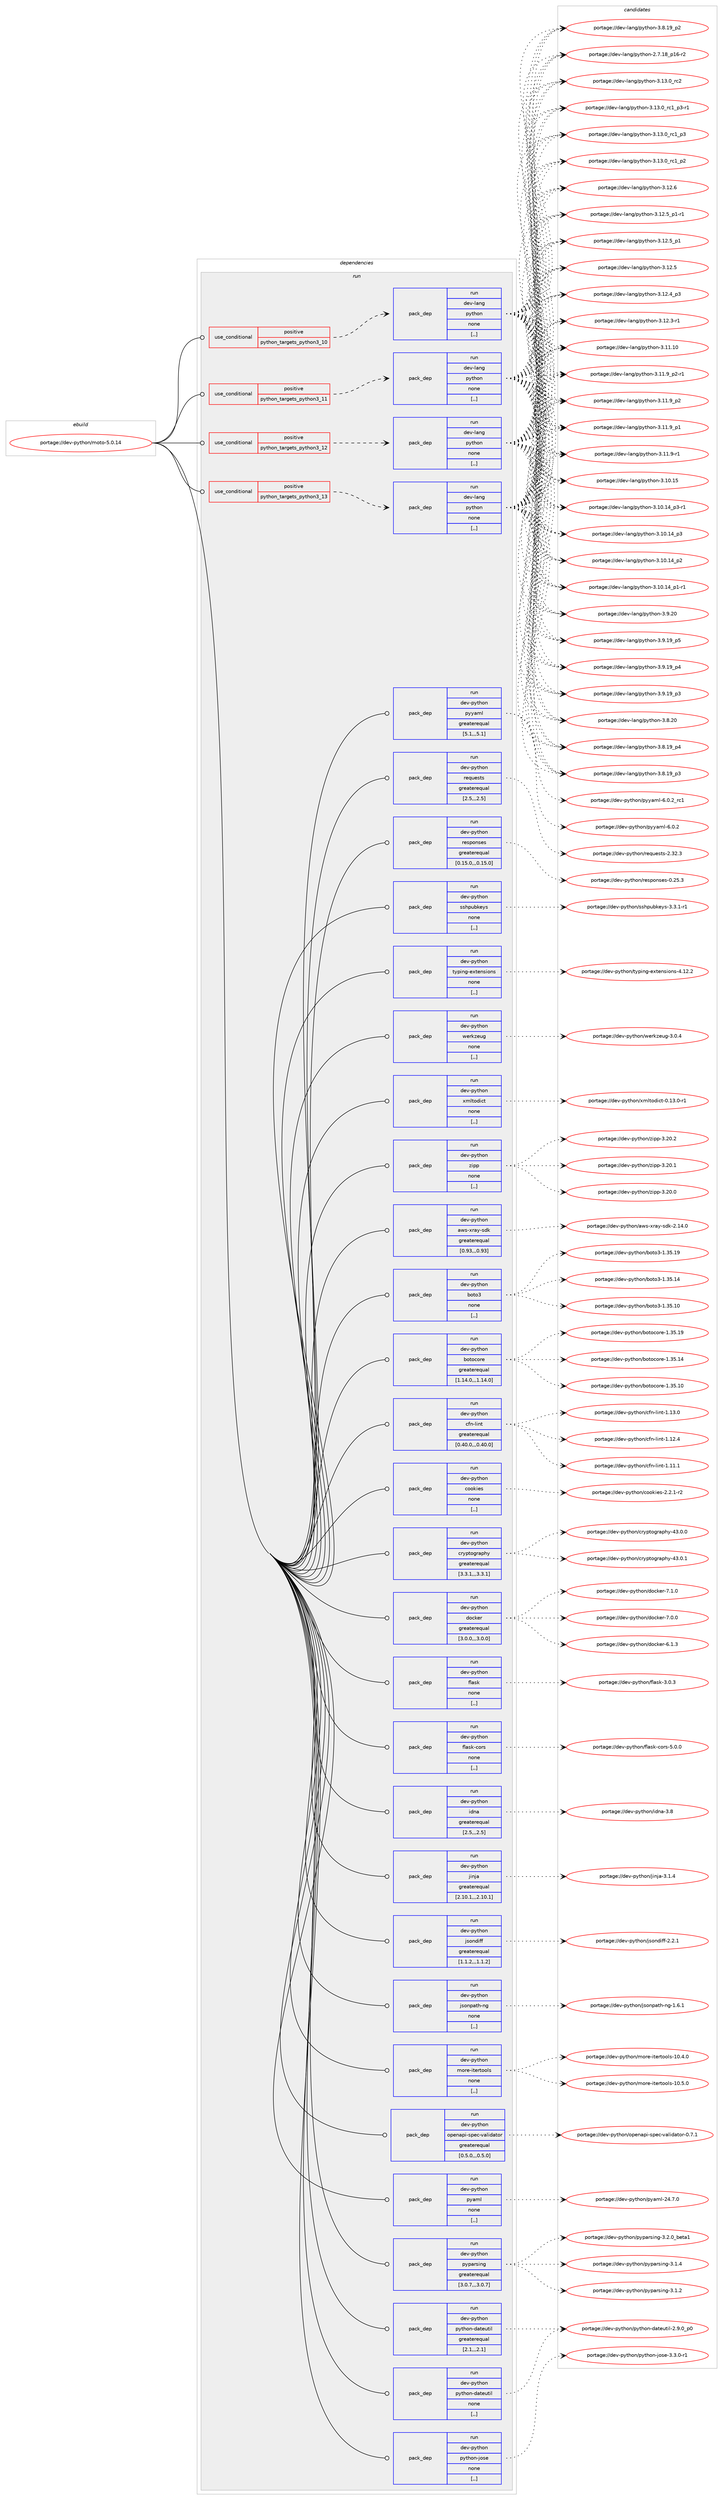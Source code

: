 digraph prolog {

# *************
# Graph options
# *************

newrank=true;
concentrate=true;
compound=true;
graph [rankdir=LR,fontname=Helvetica,fontsize=10,ranksep=1.5];#, ranksep=2.5, nodesep=0.2];
edge  [arrowhead=vee];
node  [fontname=Helvetica,fontsize=10];

# **********
# The ebuild
# **********

subgraph cluster_leftcol {
color=gray;
label=<<i>ebuild</i>>;
id [label="portage://dev-python/moto-5.0.14", color=red, width=4, href="../dev-python/moto-5.0.14.svg"];
}

# ****************
# The dependencies
# ****************

subgraph cluster_midcol {
color=gray;
label=<<i>dependencies</i>>;
subgraph cluster_compile {
fillcolor="#eeeeee";
style=filled;
label=<<i>compile</i>>;
}
subgraph cluster_compileandrun {
fillcolor="#eeeeee";
style=filled;
label=<<i>compile and run</i>>;
}
subgraph cluster_run {
fillcolor="#eeeeee";
style=filled;
label=<<i>run</i>>;
subgraph cond165366 {
dependency646236 [label=<<TABLE BORDER="0" CELLBORDER="1" CELLSPACING="0" CELLPADDING="4"><TR><TD ROWSPAN="3" CELLPADDING="10">use_conditional</TD></TR><TR><TD>positive</TD></TR><TR><TD>python_targets_python3_10</TD></TR></TABLE>>, shape=none, color=red];
subgraph pack476051 {
dependency646237 [label=<<TABLE BORDER="0" CELLBORDER="1" CELLSPACING="0" CELLPADDING="4" WIDTH="220"><TR><TD ROWSPAN="6" CELLPADDING="30">pack_dep</TD></TR><TR><TD WIDTH="110">run</TD></TR><TR><TD>dev-lang</TD></TR><TR><TD>python</TD></TR><TR><TD>none</TD></TR><TR><TD>[,,]</TD></TR></TABLE>>, shape=none, color=blue];
}
dependency646236:e -> dependency646237:w [weight=20,style="dashed",arrowhead="vee"];
}
id:e -> dependency646236:w [weight=20,style="solid",arrowhead="odot"];
subgraph cond165367 {
dependency646238 [label=<<TABLE BORDER="0" CELLBORDER="1" CELLSPACING="0" CELLPADDING="4"><TR><TD ROWSPAN="3" CELLPADDING="10">use_conditional</TD></TR><TR><TD>positive</TD></TR><TR><TD>python_targets_python3_11</TD></TR></TABLE>>, shape=none, color=red];
subgraph pack476052 {
dependency646239 [label=<<TABLE BORDER="0" CELLBORDER="1" CELLSPACING="0" CELLPADDING="4" WIDTH="220"><TR><TD ROWSPAN="6" CELLPADDING="30">pack_dep</TD></TR><TR><TD WIDTH="110">run</TD></TR><TR><TD>dev-lang</TD></TR><TR><TD>python</TD></TR><TR><TD>none</TD></TR><TR><TD>[,,]</TD></TR></TABLE>>, shape=none, color=blue];
}
dependency646238:e -> dependency646239:w [weight=20,style="dashed",arrowhead="vee"];
}
id:e -> dependency646238:w [weight=20,style="solid",arrowhead="odot"];
subgraph cond165368 {
dependency646240 [label=<<TABLE BORDER="0" CELLBORDER="1" CELLSPACING="0" CELLPADDING="4"><TR><TD ROWSPAN="3" CELLPADDING="10">use_conditional</TD></TR><TR><TD>positive</TD></TR><TR><TD>python_targets_python3_12</TD></TR></TABLE>>, shape=none, color=red];
subgraph pack476053 {
dependency646241 [label=<<TABLE BORDER="0" CELLBORDER="1" CELLSPACING="0" CELLPADDING="4" WIDTH="220"><TR><TD ROWSPAN="6" CELLPADDING="30">pack_dep</TD></TR><TR><TD WIDTH="110">run</TD></TR><TR><TD>dev-lang</TD></TR><TR><TD>python</TD></TR><TR><TD>none</TD></TR><TR><TD>[,,]</TD></TR></TABLE>>, shape=none, color=blue];
}
dependency646240:e -> dependency646241:w [weight=20,style="dashed",arrowhead="vee"];
}
id:e -> dependency646240:w [weight=20,style="solid",arrowhead="odot"];
subgraph cond165369 {
dependency646242 [label=<<TABLE BORDER="0" CELLBORDER="1" CELLSPACING="0" CELLPADDING="4"><TR><TD ROWSPAN="3" CELLPADDING="10">use_conditional</TD></TR><TR><TD>positive</TD></TR><TR><TD>python_targets_python3_13</TD></TR></TABLE>>, shape=none, color=red];
subgraph pack476054 {
dependency646243 [label=<<TABLE BORDER="0" CELLBORDER="1" CELLSPACING="0" CELLPADDING="4" WIDTH="220"><TR><TD ROWSPAN="6" CELLPADDING="30">pack_dep</TD></TR><TR><TD WIDTH="110">run</TD></TR><TR><TD>dev-lang</TD></TR><TR><TD>python</TD></TR><TR><TD>none</TD></TR><TR><TD>[,,]</TD></TR></TABLE>>, shape=none, color=blue];
}
dependency646242:e -> dependency646243:w [weight=20,style="dashed",arrowhead="vee"];
}
id:e -> dependency646242:w [weight=20,style="solid",arrowhead="odot"];
subgraph pack476055 {
dependency646244 [label=<<TABLE BORDER="0" CELLBORDER="1" CELLSPACING="0" CELLPADDING="4" WIDTH="220"><TR><TD ROWSPAN="6" CELLPADDING="30">pack_dep</TD></TR><TR><TD WIDTH="110">run</TD></TR><TR><TD>dev-python</TD></TR><TR><TD>aws-xray-sdk</TD></TR><TR><TD>greaterequal</TD></TR><TR><TD>[0.93,,,0.93]</TD></TR></TABLE>>, shape=none, color=blue];
}
id:e -> dependency646244:w [weight=20,style="solid",arrowhead="odot"];
subgraph pack476056 {
dependency646245 [label=<<TABLE BORDER="0" CELLBORDER="1" CELLSPACING="0" CELLPADDING="4" WIDTH="220"><TR><TD ROWSPAN="6" CELLPADDING="30">pack_dep</TD></TR><TR><TD WIDTH="110">run</TD></TR><TR><TD>dev-python</TD></TR><TR><TD>boto3</TD></TR><TR><TD>none</TD></TR><TR><TD>[,,]</TD></TR></TABLE>>, shape=none, color=blue];
}
id:e -> dependency646245:w [weight=20,style="solid",arrowhead="odot"];
subgraph pack476057 {
dependency646246 [label=<<TABLE BORDER="0" CELLBORDER="1" CELLSPACING="0" CELLPADDING="4" WIDTH="220"><TR><TD ROWSPAN="6" CELLPADDING="30">pack_dep</TD></TR><TR><TD WIDTH="110">run</TD></TR><TR><TD>dev-python</TD></TR><TR><TD>botocore</TD></TR><TR><TD>greaterequal</TD></TR><TR><TD>[1.14.0,,,1.14.0]</TD></TR></TABLE>>, shape=none, color=blue];
}
id:e -> dependency646246:w [weight=20,style="solid",arrowhead="odot"];
subgraph pack476058 {
dependency646247 [label=<<TABLE BORDER="0" CELLBORDER="1" CELLSPACING="0" CELLPADDING="4" WIDTH="220"><TR><TD ROWSPAN="6" CELLPADDING="30">pack_dep</TD></TR><TR><TD WIDTH="110">run</TD></TR><TR><TD>dev-python</TD></TR><TR><TD>cfn-lint</TD></TR><TR><TD>greaterequal</TD></TR><TR><TD>[0.40.0,,,0.40.0]</TD></TR></TABLE>>, shape=none, color=blue];
}
id:e -> dependency646247:w [weight=20,style="solid",arrowhead="odot"];
subgraph pack476059 {
dependency646248 [label=<<TABLE BORDER="0" CELLBORDER="1" CELLSPACING="0" CELLPADDING="4" WIDTH="220"><TR><TD ROWSPAN="6" CELLPADDING="30">pack_dep</TD></TR><TR><TD WIDTH="110">run</TD></TR><TR><TD>dev-python</TD></TR><TR><TD>cookies</TD></TR><TR><TD>none</TD></TR><TR><TD>[,,]</TD></TR></TABLE>>, shape=none, color=blue];
}
id:e -> dependency646248:w [weight=20,style="solid",arrowhead="odot"];
subgraph pack476060 {
dependency646249 [label=<<TABLE BORDER="0" CELLBORDER="1" CELLSPACING="0" CELLPADDING="4" WIDTH="220"><TR><TD ROWSPAN="6" CELLPADDING="30">pack_dep</TD></TR><TR><TD WIDTH="110">run</TD></TR><TR><TD>dev-python</TD></TR><TR><TD>cryptography</TD></TR><TR><TD>greaterequal</TD></TR><TR><TD>[3.3.1,,,3.3.1]</TD></TR></TABLE>>, shape=none, color=blue];
}
id:e -> dependency646249:w [weight=20,style="solid",arrowhead="odot"];
subgraph pack476061 {
dependency646250 [label=<<TABLE BORDER="0" CELLBORDER="1" CELLSPACING="0" CELLPADDING="4" WIDTH="220"><TR><TD ROWSPAN="6" CELLPADDING="30">pack_dep</TD></TR><TR><TD WIDTH="110">run</TD></TR><TR><TD>dev-python</TD></TR><TR><TD>docker</TD></TR><TR><TD>greaterequal</TD></TR><TR><TD>[3.0.0,,,3.0.0]</TD></TR></TABLE>>, shape=none, color=blue];
}
id:e -> dependency646250:w [weight=20,style="solid",arrowhead="odot"];
subgraph pack476062 {
dependency646251 [label=<<TABLE BORDER="0" CELLBORDER="1" CELLSPACING="0" CELLPADDING="4" WIDTH="220"><TR><TD ROWSPAN="6" CELLPADDING="30">pack_dep</TD></TR><TR><TD WIDTH="110">run</TD></TR><TR><TD>dev-python</TD></TR><TR><TD>flask</TD></TR><TR><TD>none</TD></TR><TR><TD>[,,]</TD></TR></TABLE>>, shape=none, color=blue];
}
id:e -> dependency646251:w [weight=20,style="solid",arrowhead="odot"];
subgraph pack476063 {
dependency646252 [label=<<TABLE BORDER="0" CELLBORDER="1" CELLSPACING="0" CELLPADDING="4" WIDTH="220"><TR><TD ROWSPAN="6" CELLPADDING="30">pack_dep</TD></TR><TR><TD WIDTH="110">run</TD></TR><TR><TD>dev-python</TD></TR><TR><TD>flask-cors</TD></TR><TR><TD>none</TD></TR><TR><TD>[,,]</TD></TR></TABLE>>, shape=none, color=blue];
}
id:e -> dependency646252:w [weight=20,style="solid",arrowhead="odot"];
subgraph pack476064 {
dependency646253 [label=<<TABLE BORDER="0" CELLBORDER="1" CELLSPACING="0" CELLPADDING="4" WIDTH="220"><TR><TD ROWSPAN="6" CELLPADDING="30">pack_dep</TD></TR><TR><TD WIDTH="110">run</TD></TR><TR><TD>dev-python</TD></TR><TR><TD>idna</TD></TR><TR><TD>greaterequal</TD></TR><TR><TD>[2.5,,,2.5]</TD></TR></TABLE>>, shape=none, color=blue];
}
id:e -> dependency646253:w [weight=20,style="solid",arrowhead="odot"];
subgraph pack476065 {
dependency646254 [label=<<TABLE BORDER="0" CELLBORDER="1" CELLSPACING="0" CELLPADDING="4" WIDTH="220"><TR><TD ROWSPAN="6" CELLPADDING="30">pack_dep</TD></TR><TR><TD WIDTH="110">run</TD></TR><TR><TD>dev-python</TD></TR><TR><TD>jinja</TD></TR><TR><TD>greaterequal</TD></TR><TR><TD>[2.10.1,,,2.10.1]</TD></TR></TABLE>>, shape=none, color=blue];
}
id:e -> dependency646254:w [weight=20,style="solid",arrowhead="odot"];
subgraph pack476066 {
dependency646255 [label=<<TABLE BORDER="0" CELLBORDER="1" CELLSPACING="0" CELLPADDING="4" WIDTH="220"><TR><TD ROWSPAN="6" CELLPADDING="30">pack_dep</TD></TR><TR><TD WIDTH="110">run</TD></TR><TR><TD>dev-python</TD></TR><TR><TD>jsondiff</TD></TR><TR><TD>greaterequal</TD></TR><TR><TD>[1.1.2,,,1.1.2]</TD></TR></TABLE>>, shape=none, color=blue];
}
id:e -> dependency646255:w [weight=20,style="solid",arrowhead="odot"];
subgraph pack476067 {
dependency646256 [label=<<TABLE BORDER="0" CELLBORDER="1" CELLSPACING="0" CELLPADDING="4" WIDTH="220"><TR><TD ROWSPAN="6" CELLPADDING="30">pack_dep</TD></TR><TR><TD WIDTH="110">run</TD></TR><TR><TD>dev-python</TD></TR><TR><TD>jsonpath-ng</TD></TR><TR><TD>none</TD></TR><TR><TD>[,,]</TD></TR></TABLE>>, shape=none, color=blue];
}
id:e -> dependency646256:w [weight=20,style="solid",arrowhead="odot"];
subgraph pack476068 {
dependency646257 [label=<<TABLE BORDER="0" CELLBORDER="1" CELLSPACING="0" CELLPADDING="4" WIDTH="220"><TR><TD ROWSPAN="6" CELLPADDING="30">pack_dep</TD></TR><TR><TD WIDTH="110">run</TD></TR><TR><TD>dev-python</TD></TR><TR><TD>more-itertools</TD></TR><TR><TD>none</TD></TR><TR><TD>[,,]</TD></TR></TABLE>>, shape=none, color=blue];
}
id:e -> dependency646257:w [weight=20,style="solid",arrowhead="odot"];
subgraph pack476069 {
dependency646258 [label=<<TABLE BORDER="0" CELLBORDER="1" CELLSPACING="0" CELLPADDING="4" WIDTH="220"><TR><TD ROWSPAN="6" CELLPADDING="30">pack_dep</TD></TR><TR><TD WIDTH="110">run</TD></TR><TR><TD>dev-python</TD></TR><TR><TD>openapi-spec-validator</TD></TR><TR><TD>greaterequal</TD></TR><TR><TD>[0.5.0,,,0.5.0]</TD></TR></TABLE>>, shape=none, color=blue];
}
id:e -> dependency646258:w [weight=20,style="solid",arrowhead="odot"];
subgraph pack476070 {
dependency646259 [label=<<TABLE BORDER="0" CELLBORDER="1" CELLSPACING="0" CELLPADDING="4" WIDTH="220"><TR><TD ROWSPAN="6" CELLPADDING="30">pack_dep</TD></TR><TR><TD WIDTH="110">run</TD></TR><TR><TD>dev-python</TD></TR><TR><TD>pyaml</TD></TR><TR><TD>none</TD></TR><TR><TD>[,,]</TD></TR></TABLE>>, shape=none, color=blue];
}
id:e -> dependency646259:w [weight=20,style="solid",arrowhead="odot"];
subgraph pack476071 {
dependency646260 [label=<<TABLE BORDER="0" CELLBORDER="1" CELLSPACING="0" CELLPADDING="4" WIDTH="220"><TR><TD ROWSPAN="6" CELLPADDING="30">pack_dep</TD></TR><TR><TD WIDTH="110">run</TD></TR><TR><TD>dev-python</TD></TR><TR><TD>pyparsing</TD></TR><TR><TD>greaterequal</TD></TR><TR><TD>[3.0.7,,,3.0.7]</TD></TR></TABLE>>, shape=none, color=blue];
}
id:e -> dependency646260:w [weight=20,style="solid",arrowhead="odot"];
subgraph pack476072 {
dependency646261 [label=<<TABLE BORDER="0" CELLBORDER="1" CELLSPACING="0" CELLPADDING="4" WIDTH="220"><TR><TD ROWSPAN="6" CELLPADDING="30">pack_dep</TD></TR><TR><TD WIDTH="110">run</TD></TR><TR><TD>dev-python</TD></TR><TR><TD>python-dateutil</TD></TR><TR><TD>greaterequal</TD></TR><TR><TD>[2.1,,,2.1]</TD></TR></TABLE>>, shape=none, color=blue];
}
id:e -> dependency646261:w [weight=20,style="solid",arrowhead="odot"];
subgraph pack476073 {
dependency646262 [label=<<TABLE BORDER="0" CELLBORDER="1" CELLSPACING="0" CELLPADDING="4" WIDTH="220"><TR><TD ROWSPAN="6" CELLPADDING="30">pack_dep</TD></TR><TR><TD WIDTH="110">run</TD></TR><TR><TD>dev-python</TD></TR><TR><TD>python-dateutil</TD></TR><TR><TD>none</TD></TR><TR><TD>[,,]</TD></TR></TABLE>>, shape=none, color=blue];
}
id:e -> dependency646262:w [weight=20,style="solid",arrowhead="odot"];
subgraph pack476074 {
dependency646263 [label=<<TABLE BORDER="0" CELLBORDER="1" CELLSPACING="0" CELLPADDING="4" WIDTH="220"><TR><TD ROWSPAN="6" CELLPADDING="30">pack_dep</TD></TR><TR><TD WIDTH="110">run</TD></TR><TR><TD>dev-python</TD></TR><TR><TD>python-jose</TD></TR><TR><TD>none</TD></TR><TR><TD>[,,]</TD></TR></TABLE>>, shape=none, color=blue];
}
id:e -> dependency646263:w [weight=20,style="solid",arrowhead="odot"];
subgraph pack476075 {
dependency646264 [label=<<TABLE BORDER="0" CELLBORDER="1" CELLSPACING="0" CELLPADDING="4" WIDTH="220"><TR><TD ROWSPAN="6" CELLPADDING="30">pack_dep</TD></TR><TR><TD WIDTH="110">run</TD></TR><TR><TD>dev-python</TD></TR><TR><TD>pyyaml</TD></TR><TR><TD>greaterequal</TD></TR><TR><TD>[5.1,,,5.1]</TD></TR></TABLE>>, shape=none, color=blue];
}
id:e -> dependency646264:w [weight=20,style="solid",arrowhead="odot"];
subgraph pack476076 {
dependency646265 [label=<<TABLE BORDER="0" CELLBORDER="1" CELLSPACING="0" CELLPADDING="4" WIDTH="220"><TR><TD ROWSPAN="6" CELLPADDING="30">pack_dep</TD></TR><TR><TD WIDTH="110">run</TD></TR><TR><TD>dev-python</TD></TR><TR><TD>requests</TD></TR><TR><TD>greaterequal</TD></TR><TR><TD>[2.5,,,2.5]</TD></TR></TABLE>>, shape=none, color=blue];
}
id:e -> dependency646265:w [weight=20,style="solid",arrowhead="odot"];
subgraph pack476077 {
dependency646266 [label=<<TABLE BORDER="0" CELLBORDER="1" CELLSPACING="0" CELLPADDING="4" WIDTH="220"><TR><TD ROWSPAN="6" CELLPADDING="30">pack_dep</TD></TR><TR><TD WIDTH="110">run</TD></TR><TR><TD>dev-python</TD></TR><TR><TD>responses</TD></TR><TR><TD>greaterequal</TD></TR><TR><TD>[0.15.0,,,0.15.0]</TD></TR></TABLE>>, shape=none, color=blue];
}
id:e -> dependency646266:w [weight=20,style="solid",arrowhead="odot"];
subgraph pack476078 {
dependency646267 [label=<<TABLE BORDER="0" CELLBORDER="1" CELLSPACING="0" CELLPADDING="4" WIDTH="220"><TR><TD ROWSPAN="6" CELLPADDING="30">pack_dep</TD></TR><TR><TD WIDTH="110">run</TD></TR><TR><TD>dev-python</TD></TR><TR><TD>sshpubkeys</TD></TR><TR><TD>none</TD></TR><TR><TD>[,,]</TD></TR></TABLE>>, shape=none, color=blue];
}
id:e -> dependency646267:w [weight=20,style="solid",arrowhead="odot"];
subgraph pack476079 {
dependency646268 [label=<<TABLE BORDER="0" CELLBORDER="1" CELLSPACING="0" CELLPADDING="4" WIDTH="220"><TR><TD ROWSPAN="6" CELLPADDING="30">pack_dep</TD></TR><TR><TD WIDTH="110">run</TD></TR><TR><TD>dev-python</TD></TR><TR><TD>typing-extensions</TD></TR><TR><TD>none</TD></TR><TR><TD>[,,]</TD></TR></TABLE>>, shape=none, color=blue];
}
id:e -> dependency646268:w [weight=20,style="solid",arrowhead="odot"];
subgraph pack476080 {
dependency646269 [label=<<TABLE BORDER="0" CELLBORDER="1" CELLSPACING="0" CELLPADDING="4" WIDTH="220"><TR><TD ROWSPAN="6" CELLPADDING="30">pack_dep</TD></TR><TR><TD WIDTH="110">run</TD></TR><TR><TD>dev-python</TD></TR><TR><TD>werkzeug</TD></TR><TR><TD>none</TD></TR><TR><TD>[,,]</TD></TR></TABLE>>, shape=none, color=blue];
}
id:e -> dependency646269:w [weight=20,style="solid",arrowhead="odot"];
subgraph pack476081 {
dependency646270 [label=<<TABLE BORDER="0" CELLBORDER="1" CELLSPACING="0" CELLPADDING="4" WIDTH="220"><TR><TD ROWSPAN="6" CELLPADDING="30">pack_dep</TD></TR><TR><TD WIDTH="110">run</TD></TR><TR><TD>dev-python</TD></TR><TR><TD>xmltodict</TD></TR><TR><TD>none</TD></TR><TR><TD>[,,]</TD></TR></TABLE>>, shape=none, color=blue];
}
id:e -> dependency646270:w [weight=20,style="solid",arrowhead="odot"];
subgraph pack476082 {
dependency646271 [label=<<TABLE BORDER="0" CELLBORDER="1" CELLSPACING="0" CELLPADDING="4" WIDTH="220"><TR><TD ROWSPAN="6" CELLPADDING="30">pack_dep</TD></TR><TR><TD WIDTH="110">run</TD></TR><TR><TD>dev-python</TD></TR><TR><TD>zipp</TD></TR><TR><TD>none</TD></TR><TR><TD>[,,]</TD></TR></TABLE>>, shape=none, color=blue];
}
id:e -> dependency646271:w [weight=20,style="solid",arrowhead="odot"];
}
}

# **************
# The candidates
# **************

subgraph cluster_choices {
rank=same;
color=gray;
label=<<i>candidates</i>>;

subgraph choice476051 {
color=black;
nodesep=1;
choice10010111845108971101034711212111610411111045514649514648951149950 [label="portage://dev-lang/python-3.13.0_rc2", color=red, width=4,href="../dev-lang/python-3.13.0_rc2.svg"];
choice1001011184510897110103471121211161041111104551464951464895114994995112514511449 [label="portage://dev-lang/python-3.13.0_rc1_p3-r1", color=red, width=4,href="../dev-lang/python-3.13.0_rc1_p3-r1.svg"];
choice100101118451089711010347112121116104111110455146495146489511499499511251 [label="portage://dev-lang/python-3.13.0_rc1_p3", color=red, width=4,href="../dev-lang/python-3.13.0_rc1_p3.svg"];
choice100101118451089711010347112121116104111110455146495146489511499499511250 [label="portage://dev-lang/python-3.13.0_rc1_p2", color=red, width=4,href="../dev-lang/python-3.13.0_rc1_p2.svg"];
choice10010111845108971101034711212111610411111045514649504654 [label="portage://dev-lang/python-3.12.6", color=red, width=4,href="../dev-lang/python-3.12.6.svg"];
choice1001011184510897110103471121211161041111104551464950465395112494511449 [label="portage://dev-lang/python-3.12.5_p1-r1", color=red, width=4,href="../dev-lang/python-3.12.5_p1-r1.svg"];
choice100101118451089711010347112121116104111110455146495046539511249 [label="portage://dev-lang/python-3.12.5_p1", color=red, width=4,href="../dev-lang/python-3.12.5_p1.svg"];
choice10010111845108971101034711212111610411111045514649504653 [label="portage://dev-lang/python-3.12.5", color=red, width=4,href="../dev-lang/python-3.12.5.svg"];
choice100101118451089711010347112121116104111110455146495046529511251 [label="portage://dev-lang/python-3.12.4_p3", color=red, width=4,href="../dev-lang/python-3.12.4_p3.svg"];
choice100101118451089711010347112121116104111110455146495046514511449 [label="portage://dev-lang/python-3.12.3-r1", color=red, width=4,href="../dev-lang/python-3.12.3-r1.svg"];
choice1001011184510897110103471121211161041111104551464949464948 [label="portage://dev-lang/python-3.11.10", color=red, width=4,href="../dev-lang/python-3.11.10.svg"];
choice1001011184510897110103471121211161041111104551464949465795112504511449 [label="portage://dev-lang/python-3.11.9_p2-r1", color=red, width=4,href="../dev-lang/python-3.11.9_p2-r1.svg"];
choice100101118451089711010347112121116104111110455146494946579511250 [label="portage://dev-lang/python-3.11.9_p2", color=red, width=4,href="../dev-lang/python-3.11.9_p2.svg"];
choice100101118451089711010347112121116104111110455146494946579511249 [label="portage://dev-lang/python-3.11.9_p1", color=red, width=4,href="../dev-lang/python-3.11.9_p1.svg"];
choice100101118451089711010347112121116104111110455146494946574511449 [label="portage://dev-lang/python-3.11.9-r1", color=red, width=4,href="../dev-lang/python-3.11.9-r1.svg"];
choice1001011184510897110103471121211161041111104551464948464953 [label="portage://dev-lang/python-3.10.15", color=red, width=4,href="../dev-lang/python-3.10.15.svg"];
choice100101118451089711010347112121116104111110455146494846495295112514511449 [label="portage://dev-lang/python-3.10.14_p3-r1", color=red, width=4,href="../dev-lang/python-3.10.14_p3-r1.svg"];
choice10010111845108971101034711212111610411111045514649484649529511251 [label="portage://dev-lang/python-3.10.14_p3", color=red, width=4,href="../dev-lang/python-3.10.14_p3.svg"];
choice10010111845108971101034711212111610411111045514649484649529511250 [label="portage://dev-lang/python-3.10.14_p2", color=red, width=4,href="../dev-lang/python-3.10.14_p2.svg"];
choice100101118451089711010347112121116104111110455146494846495295112494511449 [label="portage://dev-lang/python-3.10.14_p1-r1", color=red, width=4,href="../dev-lang/python-3.10.14_p1-r1.svg"];
choice10010111845108971101034711212111610411111045514657465048 [label="portage://dev-lang/python-3.9.20", color=red, width=4,href="../dev-lang/python-3.9.20.svg"];
choice100101118451089711010347112121116104111110455146574649579511253 [label="portage://dev-lang/python-3.9.19_p5", color=red, width=4,href="../dev-lang/python-3.9.19_p5.svg"];
choice100101118451089711010347112121116104111110455146574649579511252 [label="portage://dev-lang/python-3.9.19_p4", color=red, width=4,href="../dev-lang/python-3.9.19_p4.svg"];
choice100101118451089711010347112121116104111110455146574649579511251 [label="portage://dev-lang/python-3.9.19_p3", color=red, width=4,href="../dev-lang/python-3.9.19_p3.svg"];
choice10010111845108971101034711212111610411111045514656465048 [label="portage://dev-lang/python-3.8.20", color=red, width=4,href="../dev-lang/python-3.8.20.svg"];
choice100101118451089711010347112121116104111110455146564649579511252 [label="portage://dev-lang/python-3.8.19_p4", color=red, width=4,href="../dev-lang/python-3.8.19_p4.svg"];
choice100101118451089711010347112121116104111110455146564649579511251 [label="portage://dev-lang/python-3.8.19_p3", color=red, width=4,href="../dev-lang/python-3.8.19_p3.svg"];
choice100101118451089711010347112121116104111110455146564649579511250 [label="portage://dev-lang/python-3.8.19_p2", color=red, width=4,href="../dev-lang/python-3.8.19_p2.svg"];
choice100101118451089711010347112121116104111110455046554649569511249544511450 [label="portage://dev-lang/python-2.7.18_p16-r2", color=red, width=4,href="../dev-lang/python-2.7.18_p16-r2.svg"];
dependency646237:e -> choice10010111845108971101034711212111610411111045514649514648951149950:w [style=dotted,weight="100"];
dependency646237:e -> choice1001011184510897110103471121211161041111104551464951464895114994995112514511449:w [style=dotted,weight="100"];
dependency646237:e -> choice100101118451089711010347112121116104111110455146495146489511499499511251:w [style=dotted,weight="100"];
dependency646237:e -> choice100101118451089711010347112121116104111110455146495146489511499499511250:w [style=dotted,weight="100"];
dependency646237:e -> choice10010111845108971101034711212111610411111045514649504654:w [style=dotted,weight="100"];
dependency646237:e -> choice1001011184510897110103471121211161041111104551464950465395112494511449:w [style=dotted,weight="100"];
dependency646237:e -> choice100101118451089711010347112121116104111110455146495046539511249:w [style=dotted,weight="100"];
dependency646237:e -> choice10010111845108971101034711212111610411111045514649504653:w [style=dotted,weight="100"];
dependency646237:e -> choice100101118451089711010347112121116104111110455146495046529511251:w [style=dotted,weight="100"];
dependency646237:e -> choice100101118451089711010347112121116104111110455146495046514511449:w [style=dotted,weight="100"];
dependency646237:e -> choice1001011184510897110103471121211161041111104551464949464948:w [style=dotted,weight="100"];
dependency646237:e -> choice1001011184510897110103471121211161041111104551464949465795112504511449:w [style=dotted,weight="100"];
dependency646237:e -> choice100101118451089711010347112121116104111110455146494946579511250:w [style=dotted,weight="100"];
dependency646237:e -> choice100101118451089711010347112121116104111110455146494946579511249:w [style=dotted,weight="100"];
dependency646237:e -> choice100101118451089711010347112121116104111110455146494946574511449:w [style=dotted,weight="100"];
dependency646237:e -> choice1001011184510897110103471121211161041111104551464948464953:w [style=dotted,weight="100"];
dependency646237:e -> choice100101118451089711010347112121116104111110455146494846495295112514511449:w [style=dotted,weight="100"];
dependency646237:e -> choice10010111845108971101034711212111610411111045514649484649529511251:w [style=dotted,weight="100"];
dependency646237:e -> choice10010111845108971101034711212111610411111045514649484649529511250:w [style=dotted,weight="100"];
dependency646237:e -> choice100101118451089711010347112121116104111110455146494846495295112494511449:w [style=dotted,weight="100"];
dependency646237:e -> choice10010111845108971101034711212111610411111045514657465048:w [style=dotted,weight="100"];
dependency646237:e -> choice100101118451089711010347112121116104111110455146574649579511253:w [style=dotted,weight="100"];
dependency646237:e -> choice100101118451089711010347112121116104111110455146574649579511252:w [style=dotted,weight="100"];
dependency646237:e -> choice100101118451089711010347112121116104111110455146574649579511251:w [style=dotted,weight="100"];
dependency646237:e -> choice10010111845108971101034711212111610411111045514656465048:w [style=dotted,weight="100"];
dependency646237:e -> choice100101118451089711010347112121116104111110455146564649579511252:w [style=dotted,weight="100"];
dependency646237:e -> choice100101118451089711010347112121116104111110455146564649579511251:w [style=dotted,weight="100"];
dependency646237:e -> choice100101118451089711010347112121116104111110455146564649579511250:w [style=dotted,weight="100"];
dependency646237:e -> choice100101118451089711010347112121116104111110455046554649569511249544511450:w [style=dotted,weight="100"];
}
subgraph choice476052 {
color=black;
nodesep=1;
choice10010111845108971101034711212111610411111045514649514648951149950 [label="portage://dev-lang/python-3.13.0_rc2", color=red, width=4,href="../dev-lang/python-3.13.0_rc2.svg"];
choice1001011184510897110103471121211161041111104551464951464895114994995112514511449 [label="portage://dev-lang/python-3.13.0_rc1_p3-r1", color=red, width=4,href="../dev-lang/python-3.13.0_rc1_p3-r1.svg"];
choice100101118451089711010347112121116104111110455146495146489511499499511251 [label="portage://dev-lang/python-3.13.0_rc1_p3", color=red, width=4,href="../dev-lang/python-3.13.0_rc1_p3.svg"];
choice100101118451089711010347112121116104111110455146495146489511499499511250 [label="portage://dev-lang/python-3.13.0_rc1_p2", color=red, width=4,href="../dev-lang/python-3.13.0_rc1_p2.svg"];
choice10010111845108971101034711212111610411111045514649504654 [label="portage://dev-lang/python-3.12.6", color=red, width=4,href="../dev-lang/python-3.12.6.svg"];
choice1001011184510897110103471121211161041111104551464950465395112494511449 [label="portage://dev-lang/python-3.12.5_p1-r1", color=red, width=4,href="../dev-lang/python-3.12.5_p1-r1.svg"];
choice100101118451089711010347112121116104111110455146495046539511249 [label="portage://dev-lang/python-3.12.5_p1", color=red, width=4,href="../dev-lang/python-3.12.5_p1.svg"];
choice10010111845108971101034711212111610411111045514649504653 [label="portage://dev-lang/python-3.12.5", color=red, width=4,href="../dev-lang/python-3.12.5.svg"];
choice100101118451089711010347112121116104111110455146495046529511251 [label="portage://dev-lang/python-3.12.4_p3", color=red, width=4,href="../dev-lang/python-3.12.4_p3.svg"];
choice100101118451089711010347112121116104111110455146495046514511449 [label="portage://dev-lang/python-3.12.3-r1", color=red, width=4,href="../dev-lang/python-3.12.3-r1.svg"];
choice1001011184510897110103471121211161041111104551464949464948 [label="portage://dev-lang/python-3.11.10", color=red, width=4,href="../dev-lang/python-3.11.10.svg"];
choice1001011184510897110103471121211161041111104551464949465795112504511449 [label="portage://dev-lang/python-3.11.9_p2-r1", color=red, width=4,href="../dev-lang/python-3.11.9_p2-r1.svg"];
choice100101118451089711010347112121116104111110455146494946579511250 [label="portage://dev-lang/python-3.11.9_p2", color=red, width=4,href="../dev-lang/python-3.11.9_p2.svg"];
choice100101118451089711010347112121116104111110455146494946579511249 [label="portage://dev-lang/python-3.11.9_p1", color=red, width=4,href="../dev-lang/python-3.11.9_p1.svg"];
choice100101118451089711010347112121116104111110455146494946574511449 [label="portage://dev-lang/python-3.11.9-r1", color=red, width=4,href="../dev-lang/python-3.11.9-r1.svg"];
choice1001011184510897110103471121211161041111104551464948464953 [label="portage://dev-lang/python-3.10.15", color=red, width=4,href="../dev-lang/python-3.10.15.svg"];
choice100101118451089711010347112121116104111110455146494846495295112514511449 [label="portage://dev-lang/python-3.10.14_p3-r1", color=red, width=4,href="../dev-lang/python-3.10.14_p3-r1.svg"];
choice10010111845108971101034711212111610411111045514649484649529511251 [label="portage://dev-lang/python-3.10.14_p3", color=red, width=4,href="../dev-lang/python-3.10.14_p3.svg"];
choice10010111845108971101034711212111610411111045514649484649529511250 [label="portage://dev-lang/python-3.10.14_p2", color=red, width=4,href="../dev-lang/python-3.10.14_p2.svg"];
choice100101118451089711010347112121116104111110455146494846495295112494511449 [label="portage://dev-lang/python-3.10.14_p1-r1", color=red, width=4,href="../dev-lang/python-3.10.14_p1-r1.svg"];
choice10010111845108971101034711212111610411111045514657465048 [label="portage://dev-lang/python-3.9.20", color=red, width=4,href="../dev-lang/python-3.9.20.svg"];
choice100101118451089711010347112121116104111110455146574649579511253 [label="portage://dev-lang/python-3.9.19_p5", color=red, width=4,href="../dev-lang/python-3.9.19_p5.svg"];
choice100101118451089711010347112121116104111110455146574649579511252 [label="portage://dev-lang/python-3.9.19_p4", color=red, width=4,href="../dev-lang/python-3.9.19_p4.svg"];
choice100101118451089711010347112121116104111110455146574649579511251 [label="portage://dev-lang/python-3.9.19_p3", color=red, width=4,href="../dev-lang/python-3.9.19_p3.svg"];
choice10010111845108971101034711212111610411111045514656465048 [label="portage://dev-lang/python-3.8.20", color=red, width=4,href="../dev-lang/python-3.8.20.svg"];
choice100101118451089711010347112121116104111110455146564649579511252 [label="portage://dev-lang/python-3.8.19_p4", color=red, width=4,href="../dev-lang/python-3.8.19_p4.svg"];
choice100101118451089711010347112121116104111110455146564649579511251 [label="portage://dev-lang/python-3.8.19_p3", color=red, width=4,href="../dev-lang/python-3.8.19_p3.svg"];
choice100101118451089711010347112121116104111110455146564649579511250 [label="portage://dev-lang/python-3.8.19_p2", color=red, width=4,href="../dev-lang/python-3.8.19_p2.svg"];
choice100101118451089711010347112121116104111110455046554649569511249544511450 [label="portage://dev-lang/python-2.7.18_p16-r2", color=red, width=4,href="../dev-lang/python-2.7.18_p16-r2.svg"];
dependency646239:e -> choice10010111845108971101034711212111610411111045514649514648951149950:w [style=dotted,weight="100"];
dependency646239:e -> choice1001011184510897110103471121211161041111104551464951464895114994995112514511449:w [style=dotted,weight="100"];
dependency646239:e -> choice100101118451089711010347112121116104111110455146495146489511499499511251:w [style=dotted,weight="100"];
dependency646239:e -> choice100101118451089711010347112121116104111110455146495146489511499499511250:w [style=dotted,weight="100"];
dependency646239:e -> choice10010111845108971101034711212111610411111045514649504654:w [style=dotted,weight="100"];
dependency646239:e -> choice1001011184510897110103471121211161041111104551464950465395112494511449:w [style=dotted,weight="100"];
dependency646239:e -> choice100101118451089711010347112121116104111110455146495046539511249:w [style=dotted,weight="100"];
dependency646239:e -> choice10010111845108971101034711212111610411111045514649504653:w [style=dotted,weight="100"];
dependency646239:e -> choice100101118451089711010347112121116104111110455146495046529511251:w [style=dotted,weight="100"];
dependency646239:e -> choice100101118451089711010347112121116104111110455146495046514511449:w [style=dotted,weight="100"];
dependency646239:e -> choice1001011184510897110103471121211161041111104551464949464948:w [style=dotted,weight="100"];
dependency646239:e -> choice1001011184510897110103471121211161041111104551464949465795112504511449:w [style=dotted,weight="100"];
dependency646239:e -> choice100101118451089711010347112121116104111110455146494946579511250:w [style=dotted,weight="100"];
dependency646239:e -> choice100101118451089711010347112121116104111110455146494946579511249:w [style=dotted,weight="100"];
dependency646239:e -> choice100101118451089711010347112121116104111110455146494946574511449:w [style=dotted,weight="100"];
dependency646239:e -> choice1001011184510897110103471121211161041111104551464948464953:w [style=dotted,weight="100"];
dependency646239:e -> choice100101118451089711010347112121116104111110455146494846495295112514511449:w [style=dotted,weight="100"];
dependency646239:e -> choice10010111845108971101034711212111610411111045514649484649529511251:w [style=dotted,weight="100"];
dependency646239:e -> choice10010111845108971101034711212111610411111045514649484649529511250:w [style=dotted,weight="100"];
dependency646239:e -> choice100101118451089711010347112121116104111110455146494846495295112494511449:w [style=dotted,weight="100"];
dependency646239:e -> choice10010111845108971101034711212111610411111045514657465048:w [style=dotted,weight="100"];
dependency646239:e -> choice100101118451089711010347112121116104111110455146574649579511253:w [style=dotted,weight="100"];
dependency646239:e -> choice100101118451089711010347112121116104111110455146574649579511252:w [style=dotted,weight="100"];
dependency646239:e -> choice100101118451089711010347112121116104111110455146574649579511251:w [style=dotted,weight="100"];
dependency646239:e -> choice10010111845108971101034711212111610411111045514656465048:w [style=dotted,weight="100"];
dependency646239:e -> choice100101118451089711010347112121116104111110455146564649579511252:w [style=dotted,weight="100"];
dependency646239:e -> choice100101118451089711010347112121116104111110455146564649579511251:w [style=dotted,weight="100"];
dependency646239:e -> choice100101118451089711010347112121116104111110455146564649579511250:w [style=dotted,weight="100"];
dependency646239:e -> choice100101118451089711010347112121116104111110455046554649569511249544511450:w [style=dotted,weight="100"];
}
subgraph choice476053 {
color=black;
nodesep=1;
choice10010111845108971101034711212111610411111045514649514648951149950 [label="portage://dev-lang/python-3.13.0_rc2", color=red, width=4,href="../dev-lang/python-3.13.0_rc2.svg"];
choice1001011184510897110103471121211161041111104551464951464895114994995112514511449 [label="portage://dev-lang/python-3.13.0_rc1_p3-r1", color=red, width=4,href="../dev-lang/python-3.13.0_rc1_p3-r1.svg"];
choice100101118451089711010347112121116104111110455146495146489511499499511251 [label="portage://dev-lang/python-3.13.0_rc1_p3", color=red, width=4,href="../dev-lang/python-3.13.0_rc1_p3.svg"];
choice100101118451089711010347112121116104111110455146495146489511499499511250 [label="portage://dev-lang/python-3.13.0_rc1_p2", color=red, width=4,href="../dev-lang/python-3.13.0_rc1_p2.svg"];
choice10010111845108971101034711212111610411111045514649504654 [label="portage://dev-lang/python-3.12.6", color=red, width=4,href="../dev-lang/python-3.12.6.svg"];
choice1001011184510897110103471121211161041111104551464950465395112494511449 [label="portage://dev-lang/python-3.12.5_p1-r1", color=red, width=4,href="../dev-lang/python-3.12.5_p1-r1.svg"];
choice100101118451089711010347112121116104111110455146495046539511249 [label="portage://dev-lang/python-3.12.5_p1", color=red, width=4,href="../dev-lang/python-3.12.5_p1.svg"];
choice10010111845108971101034711212111610411111045514649504653 [label="portage://dev-lang/python-3.12.5", color=red, width=4,href="../dev-lang/python-3.12.5.svg"];
choice100101118451089711010347112121116104111110455146495046529511251 [label="portage://dev-lang/python-3.12.4_p3", color=red, width=4,href="../dev-lang/python-3.12.4_p3.svg"];
choice100101118451089711010347112121116104111110455146495046514511449 [label="portage://dev-lang/python-3.12.3-r1", color=red, width=4,href="../dev-lang/python-3.12.3-r1.svg"];
choice1001011184510897110103471121211161041111104551464949464948 [label="portage://dev-lang/python-3.11.10", color=red, width=4,href="../dev-lang/python-3.11.10.svg"];
choice1001011184510897110103471121211161041111104551464949465795112504511449 [label="portage://dev-lang/python-3.11.9_p2-r1", color=red, width=4,href="../dev-lang/python-3.11.9_p2-r1.svg"];
choice100101118451089711010347112121116104111110455146494946579511250 [label="portage://dev-lang/python-3.11.9_p2", color=red, width=4,href="../dev-lang/python-3.11.9_p2.svg"];
choice100101118451089711010347112121116104111110455146494946579511249 [label="portage://dev-lang/python-3.11.9_p1", color=red, width=4,href="../dev-lang/python-3.11.9_p1.svg"];
choice100101118451089711010347112121116104111110455146494946574511449 [label="portage://dev-lang/python-3.11.9-r1", color=red, width=4,href="../dev-lang/python-3.11.9-r1.svg"];
choice1001011184510897110103471121211161041111104551464948464953 [label="portage://dev-lang/python-3.10.15", color=red, width=4,href="../dev-lang/python-3.10.15.svg"];
choice100101118451089711010347112121116104111110455146494846495295112514511449 [label="portage://dev-lang/python-3.10.14_p3-r1", color=red, width=4,href="../dev-lang/python-3.10.14_p3-r1.svg"];
choice10010111845108971101034711212111610411111045514649484649529511251 [label="portage://dev-lang/python-3.10.14_p3", color=red, width=4,href="../dev-lang/python-3.10.14_p3.svg"];
choice10010111845108971101034711212111610411111045514649484649529511250 [label="portage://dev-lang/python-3.10.14_p2", color=red, width=4,href="../dev-lang/python-3.10.14_p2.svg"];
choice100101118451089711010347112121116104111110455146494846495295112494511449 [label="portage://dev-lang/python-3.10.14_p1-r1", color=red, width=4,href="../dev-lang/python-3.10.14_p1-r1.svg"];
choice10010111845108971101034711212111610411111045514657465048 [label="portage://dev-lang/python-3.9.20", color=red, width=4,href="../dev-lang/python-3.9.20.svg"];
choice100101118451089711010347112121116104111110455146574649579511253 [label="portage://dev-lang/python-3.9.19_p5", color=red, width=4,href="../dev-lang/python-3.9.19_p5.svg"];
choice100101118451089711010347112121116104111110455146574649579511252 [label="portage://dev-lang/python-3.9.19_p4", color=red, width=4,href="../dev-lang/python-3.9.19_p4.svg"];
choice100101118451089711010347112121116104111110455146574649579511251 [label="portage://dev-lang/python-3.9.19_p3", color=red, width=4,href="../dev-lang/python-3.9.19_p3.svg"];
choice10010111845108971101034711212111610411111045514656465048 [label="portage://dev-lang/python-3.8.20", color=red, width=4,href="../dev-lang/python-3.8.20.svg"];
choice100101118451089711010347112121116104111110455146564649579511252 [label="portage://dev-lang/python-3.8.19_p4", color=red, width=4,href="../dev-lang/python-3.8.19_p4.svg"];
choice100101118451089711010347112121116104111110455146564649579511251 [label="portage://dev-lang/python-3.8.19_p3", color=red, width=4,href="../dev-lang/python-3.8.19_p3.svg"];
choice100101118451089711010347112121116104111110455146564649579511250 [label="portage://dev-lang/python-3.8.19_p2", color=red, width=4,href="../dev-lang/python-3.8.19_p2.svg"];
choice100101118451089711010347112121116104111110455046554649569511249544511450 [label="portage://dev-lang/python-2.7.18_p16-r2", color=red, width=4,href="../dev-lang/python-2.7.18_p16-r2.svg"];
dependency646241:e -> choice10010111845108971101034711212111610411111045514649514648951149950:w [style=dotted,weight="100"];
dependency646241:e -> choice1001011184510897110103471121211161041111104551464951464895114994995112514511449:w [style=dotted,weight="100"];
dependency646241:e -> choice100101118451089711010347112121116104111110455146495146489511499499511251:w [style=dotted,weight="100"];
dependency646241:e -> choice100101118451089711010347112121116104111110455146495146489511499499511250:w [style=dotted,weight="100"];
dependency646241:e -> choice10010111845108971101034711212111610411111045514649504654:w [style=dotted,weight="100"];
dependency646241:e -> choice1001011184510897110103471121211161041111104551464950465395112494511449:w [style=dotted,weight="100"];
dependency646241:e -> choice100101118451089711010347112121116104111110455146495046539511249:w [style=dotted,weight="100"];
dependency646241:e -> choice10010111845108971101034711212111610411111045514649504653:w [style=dotted,weight="100"];
dependency646241:e -> choice100101118451089711010347112121116104111110455146495046529511251:w [style=dotted,weight="100"];
dependency646241:e -> choice100101118451089711010347112121116104111110455146495046514511449:w [style=dotted,weight="100"];
dependency646241:e -> choice1001011184510897110103471121211161041111104551464949464948:w [style=dotted,weight="100"];
dependency646241:e -> choice1001011184510897110103471121211161041111104551464949465795112504511449:w [style=dotted,weight="100"];
dependency646241:e -> choice100101118451089711010347112121116104111110455146494946579511250:w [style=dotted,weight="100"];
dependency646241:e -> choice100101118451089711010347112121116104111110455146494946579511249:w [style=dotted,weight="100"];
dependency646241:e -> choice100101118451089711010347112121116104111110455146494946574511449:w [style=dotted,weight="100"];
dependency646241:e -> choice1001011184510897110103471121211161041111104551464948464953:w [style=dotted,weight="100"];
dependency646241:e -> choice100101118451089711010347112121116104111110455146494846495295112514511449:w [style=dotted,weight="100"];
dependency646241:e -> choice10010111845108971101034711212111610411111045514649484649529511251:w [style=dotted,weight="100"];
dependency646241:e -> choice10010111845108971101034711212111610411111045514649484649529511250:w [style=dotted,weight="100"];
dependency646241:e -> choice100101118451089711010347112121116104111110455146494846495295112494511449:w [style=dotted,weight="100"];
dependency646241:e -> choice10010111845108971101034711212111610411111045514657465048:w [style=dotted,weight="100"];
dependency646241:e -> choice100101118451089711010347112121116104111110455146574649579511253:w [style=dotted,weight="100"];
dependency646241:e -> choice100101118451089711010347112121116104111110455146574649579511252:w [style=dotted,weight="100"];
dependency646241:e -> choice100101118451089711010347112121116104111110455146574649579511251:w [style=dotted,weight="100"];
dependency646241:e -> choice10010111845108971101034711212111610411111045514656465048:w [style=dotted,weight="100"];
dependency646241:e -> choice100101118451089711010347112121116104111110455146564649579511252:w [style=dotted,weight="100"];
dependency646241:e -> choice100101118451089711010347112121116104111110455146564649579511251:w [style=dotted,weight="100"];
dependency646241:e -> choice100101118451089711010347112121116104111110455146564649579511250:w [style=dotted,weight="100"];
dependency646241:e -> choice100101118451089711010347112121116104111110455046554649569511249544511450:w [style=dotted,weight="100"];
}
subgraph choice476054 {
color=black;
nodesep=1;
choice10010111845108971101034711212111610411111045514649514648951149950 [label="portage://dev-lang/python-3.13.0_rc2", color=red, width=4,href="../dev-lang/python-3.13.0_rc2.svg"];
choice1001011184510897110103471121211161041111104551464951464895114994995112514511449 [label="portage://dev-lang/python-3.13.0_rc1_p3-r1", color=red, width=4,href="../dev-lang/python-3.13.0_rc1_p3-r1.svg"];
choice100101118451089711010347112121116104111110455146495146489511499499511251 [label="portage://dev-lang/python-3.13.0_rc1_p3", color=red, width=4,href="../dev-lang/python-3.13.0_rc1_p3.svg"];
choice100101118451089711010347112121116104111110455146495146489511499499511250 [label="portage://dev-lang/python-3.13.0_rc1_p2", color=red, width=4,href="../dev-lang/python-3.13.0_rc1_p2.svg"];
choice10010111845108971101034711212111610411111045514649504654 [label="portage://dev-lang/python-3.12.6", color=red, width=4,href="../dev-lang/python-3.12.6.svg"];
choice1001011184510897110103471121211161041111104551464950465395112494511449 [label="portage://dev-lang/python-3.12.5_p1-r1", color=red, width=4,href="../dev-lang/python-3.12.5_p1-r1.svg"];
choice100101118451089711010347112121116104111110455146495046539511249 [label="portage://dev-lang/python-3.12.5_p1", color=red, width=4,href="../dev-lang/python-3.12.5_p1.svg"];
choice10010111845108971101034711212111610411111045514649504653 [label="portage://dev-lang/python-3.12.5", color=red, width=4,href="../dev-lang/python-3.12.5.svg"];
choice100101118451089711010347112121116104111110455146495046529511251 [label="portage://dev-lang/python-3.12.4_p3", color=red, width=4,href="../dev-lang/python-3.12.4_p3.svg"];
choice100101118451089711010347112121116104111110455146495046514511449 [label="portage://dev-lang/python-3.12.3-r1", color=red, width=4,href="../dev-lang/python-3.12.3-r1.svg"];
choice1001011184510897110103471121211161041111104551464949464948 [label="portage://dev-lang/python-3.11.10", color=red, width=4,href="../dev-lang/python-3.11.10.svg"];
choice1001011184510897110103471121211161041111104551464949465795112504511449 [label="portage://dev-lang/python-3.11.9_p2-r1", color=red, width=4,href="../dev-lang/python-3.11.9_p2-r1.svg"];
choice100101118451089711010347112121116104111110455146494946579511250 [label="portage://dev-lang/python-3.11.9_p2", color=red, width=4,href="../dev-lang/python-3.11.9_p2.svg"];
choice100101118451089711010347112121116104111110455146494946579511249 [label="portage://dev-lang/python-3.11.9_p1", color=red, width=4,href="../dev-lang/python-3.11.9_p1.svg"];
choice100101118451089711010347112121116104111110455146494946574511449 [label="portage://dev-lang/python-3.11.9-r1", color=red, width=4,href="../dev-lang/python-3.11.9-r1.svg"];
choice1001011184510897110103471121211161041111104551464948464953 [label="portage://dev-lang/python-3.10.15", color=red, width=4,href="../dev-lang/python-3.10.15.svg"];
choice100101118451089711010347112121116104111110455146494846495295112514511449 [label="portage://dev-lang/python-3.10.14_p3-r1", color=red, width=4,href="../dev-lang/python-3.10.14_p3-r1.svg"];
choice10010111845108971101034711212111610411111045514649484649529511251 [label="portage://dev-lang/python-3.10.14_p3", color=red, width=4,href="../dev-lang/python-3.10.14_p3.svg"];
choice10010111845108971101034711212111610411111045514649484649529511250 [label="portage://dev-lang/python-3.10.14_p2", color=red, width=4,href="../dev-lang/python-3.10.14_p2.svg"];
choice100101118451089711010347112121116104111110455146494846495295112494511449 [label="portage://dev-lang/python-3.10.14_p1-r1", color=red, width=4,href="../dev-lang/python-3.10.14_p1-r1.svg"];
choice10010111845108971101034711212111610411111045514657465048 [label="portage://dev-lang/python-3.9.20", color=red, width=4,href="../dev-lang/python-3.9.20.svg"];
choice100101118451089711010347112121116104111110455146574649579511253 [label="portage://dev-lang/python-3.9.19_p5", color=red, width=4,href="../dev-lang/python-3.9.19_p5.svg"];
choice100101118451089711010347112121116104111110455146574649579511252 [label="portage://dev-lang/python-3.9.19_p4", color=red, width=4,href="../dev-lang/python-3.9.19_p4.svg"];
choice100101118451089711010347112121116104111110455146574649579511251 [label="portage://dev-lang/python-3.9.19_p3", color=red, width=4,href="../dev-lang/python-3.9.19_p3.svg"];
choice10010111845108971101034711212111610411111045514656465048 [label="portage://dev-lang/python-3.8.20", color=red, width=4,href="../dev-lang/python-3.8.20.svg"];
choice100101118451089711010347112121116104111110455146564649579511252 [label="portage://dev-lang/python-3.8.19_p4", color=red, width=4,href="../dev-lang/python-3.8.19_p4.svg"];
choice100101118451089711010347112121116104111110455146564649579511251 [label="portage://dev-lang/python-3.8.19_p3", color=red, width=4,href="../dev-lang/python-3.8.19_p3.svg"];
choice100101118451089711010347112121116104111110455146564649579511250 [label="portage://dev-lang/python-3.8.19_p2", color=red, width=4,href="../dev-lang/python-3.8.19_p2.svg"];
choice100101118451089711010347112121116104111110455046554649569511249544511450 [label="portage://dev-lang/python-2.7.18_p16-r2", color=red, width=4,href="../dev-lang/python-2.7.18_p16-r2.svg"];
dependency646243:e -> choice10010111845108971101034711212111610411111045514649514648951149950:w [style=dotted,weight="100"];
dependency646243:e -> choice1001011184510897110103471121211161041111104551464951464895114994995112514511449:w [style=dotted,weight="100"];
dependency646243:e -> choice100101118451089711010347112121116104111110455146495146489511499499511251:w [style=dotted,weight="100"];
dependency646243:e -> choice100101118451089711010347112121116104111110455146495146489511499499511250:w [style=dotted,weight="100"];
dependency646243:e -> choice10010111845108971101034711212111610411111045514649504654:w [style=dotted,weight="100"];
dependency646243:e -> choice1001011184510897110103471121211161041111104551464950465395112494511449:w [style=dotted,weight="100"];
dependency646243:e -> choice100101118451089711010347112121116104111110455146495046539511249:w [style=dotted,weight="100"];
dependency646243:e -> choice10010111845108971101034711212111610411111045514649504653:w [style=dotted,weight="100"];
dependency646243:e -> choice100101118451089711010347112121116104111110455146495046529511251:w [style=dotted,weight="100"];
dependency646243:e -> choice100101118451089711010347112121116104111110455146495046514511449:w [style=dotted,weight="100"];
dependency646243:e -> choice1001011184510897110103471121211161041111104551464949464948:w [style=dotted,weight="100"];
dependency646243:e -> choice1001011184510897110103471121211161041111104551464949465795112504511449:w [style=dotted,weight="100"];
dependency646243:e -> choice100101118451089711010347112121116104111110455146494946579511250:w [style=dotted,weight="100"];
dependency646243:e -> choice100101118451089711010347112121116104111110455146494946579511249:w [style=dotted,weight="100"];
dependency646243:e -> choice100101118451089711010347112121116104111110455146494946574511449:w [style=dotted,weight="100"];
dependency646243:e -> choice1001011184510897110103471121211161041111104551464948464953:w [style=dotted,weight="100"];
dependency646243:e -> choice100101118451089711010347112121116104111110455146494846495295112514511449:w [style=dotted,weight="100"];
dependency646243:e -> choice10010111845108971101034711212111610411111045514649484649529511251:w [style=dotted,weight="100"];
dependency646243:e -> choice10010111845108971101034711212111610411111045514649484649529511250:w [style=dotted,weight="100"];
dependency646243:e -> choice100101118451089711010347112121116104111110455146494846495295112494511449:w [style=dotted,weight="100"];
dependency646243:e -> choice10010111845108971101034711212111610411111045514657465048:w [style=dotted,weight="100"];
dependency646243:e -> choice100101118451089711010347112121116104111110455146574649579511253:w [style=dotted,weight="100"];
dependency646243:e -> choice100101118451089711010347112121116104111110455146574649579511252:w [style=dotted,weight="100"];
dependency646243:e -> choice100101118451089711010347112121116104111110455146574649579511251:w [style=dotted,weight="100"];
dependency646243:e -> choice10010111845108971101034711212111610411111045514656465048:w [style=dotted,weight="100"];
dependency646243:e -> choice100101118451089711010347112121116104111110455146564649579511252:w [style=dotted,weight="100"];
dependency646243:e -> choice100101118451089711010347112121116104111110455146564649579511251:w [style=dotted,weight="100"];
dependency646243:e -> choice100101118451089711010347112121116104111110455146564649579511250:w [style=dotted,weight="100"];
dependency646243:e -> choice100101118451089711010347112121116104111110455046554649569511249544511450:w [style=dotted,weight="100"];
}
subgraph choice476055 {
color=black;
nodesep=1;
choice10010111845112121116104111110479711911545120114971214511510010745504649524648 [label="portage://dev-python/aws-xray-sdk-2.14.0", color=red, width=4,href="../dev-python/aws-xray-sdk-2.14.0.svg"];
dependency646244:e -> choice10010111845112121116104111110479711911545120114971214511510010745504649524648:w [style=dotted,weight="100"];
}
subgraph choice476056 {
color=black;
nodesep=1;
choice100101118451121211161041111104798111116111514549465153464957 [label="portage://dev-python/boto3-1.35.19", color=red, width=4,href="../dev-python/boto3-1.35.19.svg"];
choice100101118451121211161041111104798111116111514549465153464952 [label="portage://dev-python/boto3-1.35.14", color=red, width=4,href="../dev-python/boto3-1.35.14.svg"];
choice100101118451121211161041111104798111116111514549465153464948 [label="portage://dev-python/boto3-1.35.10", color=red, width=4,href="../dev-python/boto3-1.35.10.svg"];
dependency646245:e -> choice100101118451121211161041111104798111116111514549465153464957:w [style=dotted,weight="100"];
dependency646245:e -> choice100101118451121211161041111104798111116111514549465153464952:w [style=dotted,weight="100"];
dependency646245:e -> choice100101118451121211161041111104798111116111514549465153464948:w [style=dotted,weight="100"];
}
subgraph choice476057 {
color=black;
nodesep=1;
choice100101118451121211161041111104798111116111991111141014549465153464957 [label="portage://dev-python/botocore-1.35.19", color=red, width=4,href="../dev-python/botocore-1.35.19.svg"];
choice100101118451121211161041111104798111116111991111141014549465153464952 [label="portage://dev-python/botocore-1.35.14", color=red, width=4,href="../dev-python/botocore-1.35.14.svg"];
choice100101118451121211161041111104798111116111991111141014549465153464948 [label="portage://dev-python/botocore-1.35.10", color=red, width=4,href="../dev-python/botocore-1.35.10.svg"];
dependency646246:e -> choice100101118451121211161041111104798111116111991111141014549465153464957:w [style=dotted,weight="100"];
dependency646246:e -> choice100101118451121211161041111104798111116111991111141014549465153464952:w [style=dotted,weight="100"];
dependency646246:e -> choice100101118451121211161041111104798111116111991111141014549465153464948:w [style=dotted,weight="100"];
}
subgraph choice476058 {
color=black;
nodesep=1;
choice1001011184511212111610411111047991021104510810511011645494649514648 [label="portage://dev-python/cfn-lint-1.13.0", color=red, width=4,href="../dev-python/cfn-lint-1.13.0.svg"];
choice1001011184511212111610411111047991021104510810511011645494649504652 [label="portage://dev-python/cfn-lint-1.12.4", color=red, width=4,href="../dev-python/cfn-lint-1.12.4.svg"];
choice1001011184511212111610411111047991021104510810511011645494649494649 [label="portage://dev-python/cfn-lint-1.11.1", color=red, width=4,href="../dev-python/cfn-lint-1.11.1.svg"];
dependency646247:e -> choice1001011184511212111610411111047991021104510810511011645494649514648:w [style=dotted,weight="100"];
dependency646247:e -> choice1001011184511212111610411111047991021104510810511011645494649504652:w [style=dotted,weight="100"];
dependency646247:e -> choice1001011184511212111610411111047991021104510810511011645494649494649:w [style=dotted,weight="100"];
}
subgraph choice476059 {
color=black;
nodesep=1;
choice1001011184511212111610411111047991111111071051011154550465046494511450 [label="portage://dev-python/cookies-2.2.1-r2", color=red, width=4,href="../dev-python/cookies-2.2.1-r2.svg"];
dependency646248:e -> choice1001011184511212111610411111047991111111071051011154550465046494511450:w [style=dotted,weight="100"];
}
subgraph choice476060 {
color=black;
nodesep=1;
choice1001011184511212111610411111047991141211121161111031149711210412145525146484649 [label="portage://dev-python/cryptography-43.0.1", color=red, width=4,href="../dev-python/cryptography-43.0.1.svg"];
choice1001011184511212111610411111047991141211121161111031149711210412145525146484648 [label="portage://dev-python/cryptography-43.0.0", color=red, width=4,href="../dev-python/cryptography-43.0.0.svg"];
dependency646249:e -> choice1001011184511212111610411111047991141211121161111031149711210412145525146484649:w [style=dotted,weight="100"];
dependency646249:e -> choice1001011184511212111610411111047991141211121161111031149711210412145525146484648:w [style=dotted,weight="100"];
}
subgraph choice476061 {
color=black;
nodesep=1;
choice100101118451121211161041111104710011199107101114455546494648 [label="portage://dev-python/docker-7.1.0", color=red, width=4,href="../dev-python/docker-7.1.0.svg"];
choice100101118451121211161041111104710011199107101114455546484648 [label="portage://dev-python/docker-7.0.0", color=red, width=4,href="../dev-python/docker-7.0.0.svg"];
choice100101118451121211161041111104710011199107101114455446494651 [label="portage://dev-python/docker-6.1.3", color=red, width=4,href="../dev-python/docker-6.1.3.svg"];
dependency646250:e -> choice100101118451121211161041111104710011199107101114455546494648:w [style=dotted,weight="100"];
dependency646250:e -> choice100101118451121211161041111104710011199107101114455546484648:w [style=dotted,weight="100"];
dependency646250:e -> choice100101118451121211161041111104710011199107101114455446494651:w [style=dotted,weight="100"];
}
subgraph choice476062 {
color=black;
nodesep=1;
choice100101118451121211161041111104710210897115107455146484651 [label="portage://dev-python/flask-3.0.3", color=red, width=4,href="../dev-python/flask-3.0.3.svg"];
dependency646251:e -> choice100101118451121211161041111104710210897115107455146484651:w [style=dotted,weight="100"];
}
subgraph choice476063 {
color=black;
nodesep=1;
choice1001011184511212111610411111047102108971151074599111114115455346484648 [label="portage://dev-python/flask-cors-5.0.0", color=red, width=4,href="../dev-python/flask-cors-5.0.0.svg"];
dependency646252:e -> choice1001011184511212111610411111047102108971151074599111114115455346484648:w [style=dotted,weight="100"];
}
subgraph choice476064 {
color=black;
nodesep=1;
choice10010111845112121116104111110471051001109745514656 [label="portage://dev-python/idna-3.8", color=red, width=4,href="../dev-python/idna-3.8.svg"];
dependency646253:e -> choice10010111845112121116104111110471051001109745514656:w [style=dotted,weight="100"];
}
subgraph choice476065 {
color=black;
nodesep=1;
choice100101118451121211161041111104710610511010697455146494652 [label="portage://dev-python/jinja-3.1.4", color=red, width=4,href="../dev-python/jinja-3.1.4.svg"];
dependency646254:e -> choice100101118451121211161041111104710610511010697455146494652:w [style=dotted,weight="100"];
}
subgraph choice476066 {
color=black;
nodesep=1;
choice1001011184511212111610411111047106115111110100105102102455046504649 [label="portage://dev-python/jsondiff-2.2.1", color=red, width=4,href="../dev-python/jsondiff-2.2.1.svg"];
dependency646255:e -> choice1001011184511212111610411111047106115111110100105102102455046504649:w [style=dotted,weight="100"];
}
subgraph choice476067 {
color=black;
nodesep=1;
choice10010111845112121116104111110471061151111101129711610445110103454946544649 [label="portage://dev-python/jsonpath-ng-1.6.1", color=red, width=4,href="../dev-python/jsonpath-ng-1.6.1.svg"];
dependency646256:e -> choice10010111845112121116104111110471061151111101129711610445110103454946544649:w [style=dotted,weight="100"];
}
subgraph choice476068 {
color=black;
nodesep=1;
choice10010111845112121116104111110471091111141014510511610111411611111110811545494846534648 [label="portage://dev-python/more-itertools-10.5.0", color=red, width=4,href="../dev-python/more-itertools-10.5.0.svg"];
choice10010111845112121116104111110471091111141014510511610111411611111110811545494846524648 [label="portage://dev-python/more-itertools-10.4.0", color=red, width=4,href="../dev-python/more-itertools-10.4.0.svg"];
dependency646257:e -> choice10010111845112121116104111110471091111141014510511610111411611111110811545494846534648:w [style=dotted,weight="100"];
dependency646257:e -> choice10010111845112121116104111110471091111141014510511610111411611111110811545494846524648:w [style=dotted,weight="100"];
}
subgraph choice476069 {
color=black;
nodesep=1;
choice1001011184511212111610411111047111112101110971121054511511210199451189710810510097116111114454846554649 [label="portage://dev-python/openapi-spec-validator-0.7.1", color=red, width=4,href="../dev-python/openapi-spec-validator-0.7.1.svg"];
dependency646258:e -> choice1001011184511212111610411111047111112101110971121054511511210199451189710810510097116111114454846554649:w [style=dotted,weight="100"];
}
subgraph choice476070 {
color=black;
nodesep=1;
choice10010111845112121116104111110471121219710910845505246554648 [label="portage://dev-python/pyaml-24.7.0", color=red, width=4,href="../dev-python/pyaml-24.7.0.svg"];
dependency646259:e -> choice10010111845112121116104111110471121219710910845505246554648:w [style=dotted,weight="100"];
}
subgraph choice476071 {
color=black;
nodesep=1;
choice10010111845112121116104111110471121211129711411510511010345514650464895981011169749 [label="portage://dev-python/pyparsing-3.2.0_beta1", color=red, width=4,href="../dev-python/pyparsing-3.2.0_beta1.svg"];
choice100101118451121211161041111104711212111297114115105110103455146494652 [label="portage://dev-python/pyparsing-3.1.4", color=red, width=4,href="../dev-python/pyparsing-3.1.4.svg"];
choice100101118451121211161041111104711212111297114115105110103455146494650 [label="portage://dev-python/pyparsing-3.1.2", color=red, width=4,href="../dev-python/pyparsing-3.1.2.svg"];
dependency646260:e -> choice10010111845112121116104111110471121211129711411510511010345514650464895981011169749:w [style=dotted,weight="100"];
dependency646260:e -> choice100101118451121211161041111104711212111297114115105110103455146494652:w [style=dotted,weight="100"];
dependency646260:e -> choice100101118451121211161041111104711212111297114115105110103455146494650:w [style=dotted,weight="100"];
}
subgraph choice476072 {
color=black;
nodesep=1;
choice100101118451121211161041111104711212111610411111045100971161011171161051084550465746489511248 [label="portage://dev-python/python-dateutil-2.9.0_p0", color=red, width=4,href="../dev-python/python-dateutil-2.9.0_p0.svg"];
dependency646261:e -> choice100101118451121211161041111104711212111610411111045100971161011171161051084550465746489511248:w [style=dotted,weight="100"];
}
subgraph choice476073 {
color=black;
nodesep=1;
choice100101118451121211161041111104711212111610411111045100971161011171161051084550465746489511248 [label="portage://dev-python/python-dateutil-2.9.0_p0", color=red, width=4,href="../dev-python/python-dateutil-2.9.0_p0.svg"];
dependency646262:e -> choice100101118451121211161041111104711212111610411111045100971161011171161051084550465746489511248:w [style=dotted,weight="100"];
}
subgraph choice476074 {
color=black;
nodesep=1;
choice1001011184511212111610411111047112121116104111110451061111151014551465146484511449 [label="portage://dev-python/python-jose-3.3.0-r1", color=red, width=4,href="../dev-python/python-jose-3.3.0-r1.svg"];
dependency646263:e -> choice1001011184511212111610411111047112121116104111110451061111151014551465146484511449:w [style=dotted,weight="100"];
}
subgraph choice476075 {
color=black;
nodesep=1;
choice100101118451121211161041111104711212112197109108455446484650951149949 [label="portage://dev-python/pyyaml-6.0.2_rc1", color=red, width=4,href="../dev-python/pyyaml-6.0.2_rc1.svg"];
choice100101118451121211161041111104711212112197109108455446484650 [label="portage://dev-python/pyyaml-6.0.2", color=red, width=4,href="../dev-python/pyyaml-6.0.2.svg"];
dependency646264:e -> choice100101118451121211161041111104711212112197109108455446484650951149949:w [style=dotted,weight="100"];
dependency646264:e -> choice100101118451121211161041111104711212112197109108455446484650:w [style=dotted,weight="100"];
}
subgraph choice476076 {
color=black;
nodesep=1;
choice100101118451121211161041111104711410111311710111511611545504651504651 [label="portage://dev-python/requests-2.32.3", color=red, width=4,href="../dev-python/requests-2.32.3.svg"];
dependency646265:e -> choice100101118451121211161041111104711410111311710111511611545504651504651:w [style=dotted,weight="100"];
}
subgraph choice476077 {
color=black;
nodesep=1;
choice100101118451121211161041111104711410111511211111011510111545484650534651 [label="portage://dev-python/responses-0.25.3", color=red, width=4,href="../dev-python/responses-0.25.3.svg"];
dependency646266:e -> choice100101118451121211161041111104711410111511211111011510111545484650534651:w [style=dotted,weight="100"];
}
subgraph choice476078 {
color=black;
nodesep=1;
choice1001011184511212111610411111047115115104112117981071011211154551465146494511449 [label="portage://dev-python/sshpubkeys-3.3.1-r1", color=red, width=4,href="../dev-python/sshpubkeys-3.3.1-r1.svg"];
dependency646267:e -> choice1001011184511212111610411111047115115104112117981071011211154551465146494511449:w [style=dotted,weight="100"];
}
subgraph choice476079 {
color=black;
nodesep=1;
choice10010111845112121116104111110471161211121051101034510112011610111011510511111011545524649504650 [label="portage://dev-python/typing-extensions-4.12.2", color=red, width=4,href="../dev-python/typing-extensions-4.12.2.svg"];
dependency646268:e -> choice10010111845112121116104111110471161211121051101034510112011610111011510511111011545524649504650:w [style=dotted,weight="100"];
}
subgraph choice476080 {
color=black;
nodesep=1;
choice1001011184511212111610411111047119101114107122101117103455146484652 [label="portage://dev-python/werkzeug-3.0.4", color=red, width=4,href="../dev-python/werkzeug-3.0.4.svg"];
dependency646269:e -> choice1001011184511212111610411111047119101114107122101117103455146484652:w [style=dotted,weight="100"];
}
subgraph choice476081 {
color=black;
nodesep=1;
choice100101118451121211161041111104712010910811611110010599116454846495146484511449 [label="portage://dev-python/xmltodict-0.13.0-r1", color=red, width=4,href="../dev-python/xmltodict-0.13.0-r1.svg"];
dependency646270:e -> choice100101118451121211161041111104712010910811611110010599116454846495146484511449:w [style=dotted,weight="100"];
}
subgraph choice476082 {
color=black;
nodesep=1;
choice100101118451121211161041111104712210511211245514650484650 [label="portage://dev-python/zipp-3.20.2", color=red, width=4,href="../dev-python/zipp-3.20.2.svg"];
choice100101118451121211161041111104712210511211245514650484649 [label="portage://dev-python/zipp-3.20.1", color=red, width=4,href="../dev-python/zipp-3.20.1.svg"];
choice100101118451121211161041111104712210511211245514650484648 [label="portage://dev-python/zipp-3.20.0", color=red, width=4,href="../dev-python/zipp-3.20.0.svg"];
dependency646271:e -> choice100101118451121211161041111104712210511211245514650484650:w [style=dotted,weight="100"];
dependency646271:e -> choice100101118451121211161041111104712210511211245514650484649:w [style=dotted,weight="100"];
dependency646271:e -> choice100101118451121211161041111104712210511211245514650484648:w [style=dotted,weight="100"];
}
}

}

